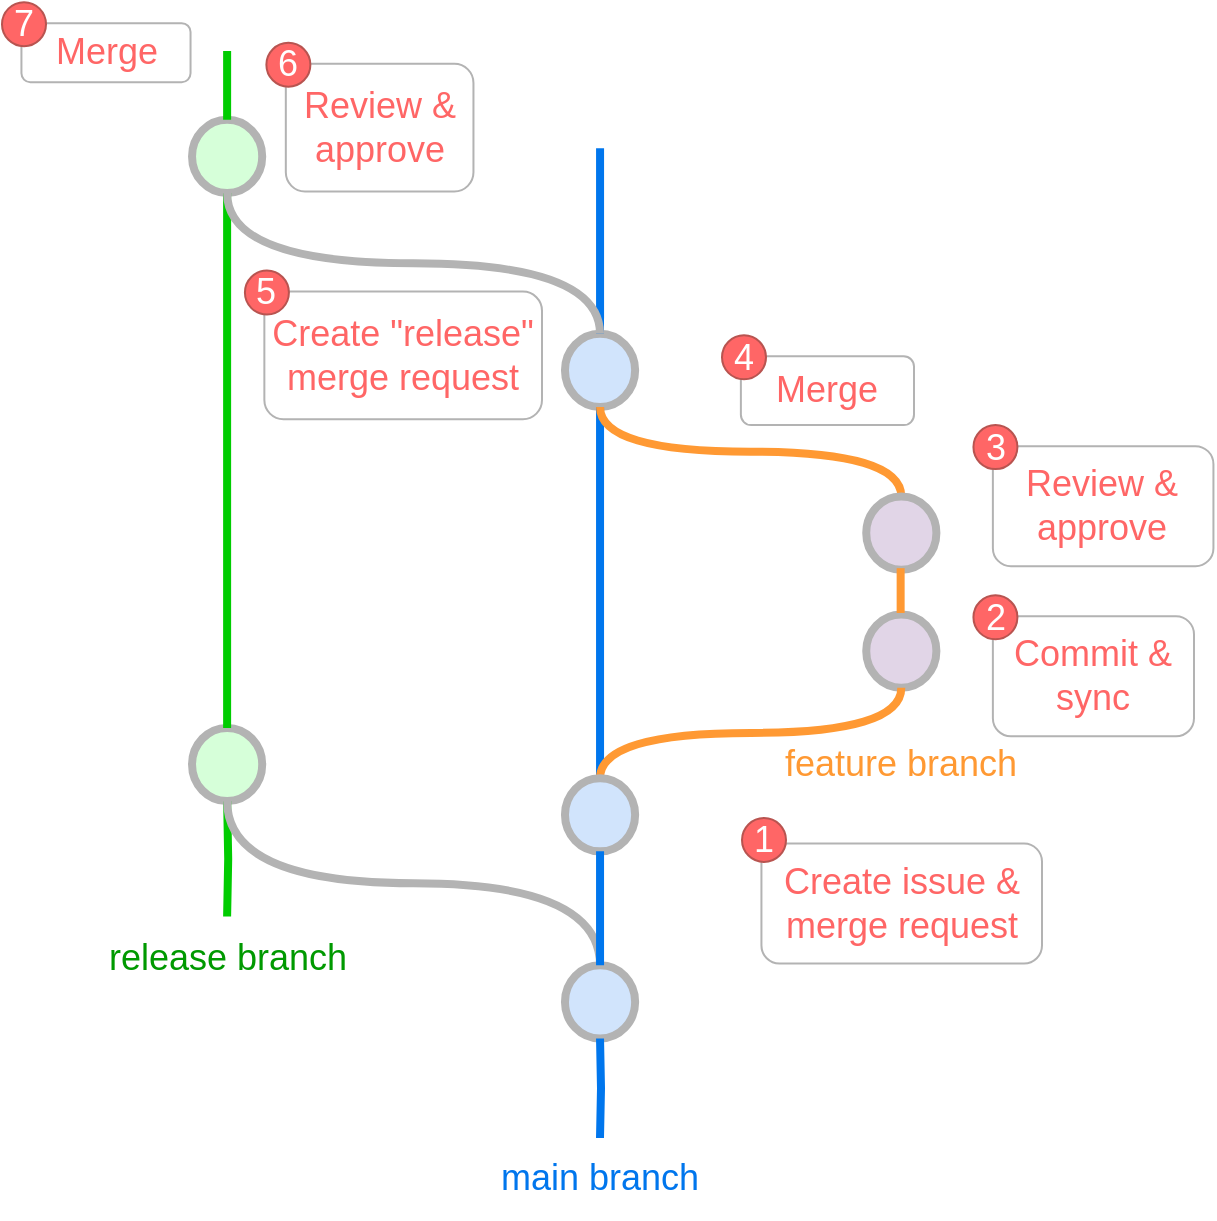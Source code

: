 <mxfile version="16.4.0" type="device"><diagram id="WI9T0HZ2pTsCkuznbFz-" name="Page-1"><mxGraphModel dx="268" dy="810" grid="1" gridSize="10" guides="1" tooltips="1" connect="1" arrows="1" fold="1" page="1" pageScale="1" pageWidth="1169" pageHeight="827" math="0" shadow="0"><root><mxCell id="0"/><mxCell id="1" parent="0"/><mxCell id="-bOPuHLhmok3vP8kMxmB-157" value="" style="verticalLabelPosition=bottom;verticalAlign=top;html=1;strokeWidth=4;shape=mxgraph.flowchart.on-page_reference;plain-blue;gradientColor=none;strokeColor=#B3B3B3;rotation=-90;container=0;fillColor=#D1E4FC;fontSize=18;fontColor=#B3B3B3;" parent="1" vertex="1"><mxGeometry x="1700.732" y="604.407" width="36.585" height="35.085" as="geometry"/></mxCell><mxCell id="-bOPuHLhmok3vP8kMxmB-158" value="" style="verticalLabelPosition=bottom;verticalAlign=top;html=1;strokeWidth=4;shape=mxgraph.flowchart.on-page_reference;plain-blue;gradientColor=none;strokeColor=#B3B3B3;rotation=-90;container=0;fillColor=#D1E4FC;fontSize=18;fontColor=#B3B3B3;" parent="1" vertex="1"><mxGeometry x="1700.732" y="288.644" width="36.585" height="35.085" as="geometry"/></mxCell><mxCell id="-bOPuHLhmok3vP8kMxmB-159" value="" style="edgeStyle=orthogonalEdgeStyle;curved=1;rounded=0;orthogonalLoop=1;jettySize=auto;html=1;endArrow=none;endFill=0;strokeWidth=4;fontFamily=Courier New;fontSize=18;exitX=1;exitY=0.5;exitDx=0;exitDy=0;exitPerimeter=0;strokeColor=#0076ED;" parent="1" source="-bOPuHLhmok3vP8kMxmB-176" target="-bOPuHLhmok3vP8kMxmB-158" edge="1"><mxGeometry x="1254.39" y="347.119" as="geometry"><mxPoint x="1719.024" y="382.203" as="sourcePoint"/></mxGeometry></mxCell><mxCell id="-bOPuHLhmok3vP8kMxmB-160" value="" style="edgeStyle=orthogonalEdgeStyle;curved=1;rounded=0;orthogonalLoop=1;jettySize=auto;html=1;endArrow=none;endFill=0;strokeWidth=4;fontFamily=Courier New;fontSize=18;strokeColor=#0076ED;" parent="1" source="-bOPuHLhmok3vP8kMxmB-158" edge="1"><mxGeometry x="1254.39" y="347.119" as="geometry"><mxPoint x="1719.024" y="195.085" as="targetPoint"/></mxGeometry></mxCell><mxCell id="-bOPuHLhmok3vP8kMxmB-162" value="" style="verticalLabelPosition=bottom;verticalAlign=top;html=1;strokeWidth=4;shape=mxgraph.flowchart.on-page_reference;plain-purple;gradientColor=none;strokeColor=#B3B3B3;rotation=-90;container=0;fontSize=18;fontColor=#B3B3B3;" parent="1" vertex="1"><mxGeometry x="1851.366" y="428.983" width="36.585" height="35.085" as="geometry"/></mxCell><mxCell id="-bOPuHLhmok3vP8kMxmB-163" style="edgeStyle=orthogonalEdgeStyle;curved=1;rounded=0;html=1;entryX=0;entryY=0.5;entryPerimeter=0;endArrow=none;endFill=0;jettySize=auto;orthogonalLoop=1;strokeWidth=4;fontSize=18;exitX=1;exitY=0.5;exitDx=0;exitDy=0;exitPerimeter=0;strokeColor=#FF9933;fontColor=#FF9933;" parent="1" source="-bOPuHLhmok3vP8kMxmB-176" target="-bOPuHLhmok3vP8kMxmB-162" edge="1"><mxGeometry x="1144.634" y="183.39" as="geometry"><mxPoint x="1719.024" y="563.475" as="sourcePoint"/></mxGeometry></mxCell><mxCell id="-bOPuHLhmok3vP8kMxmB-164" style="edgeStyle=orthogonalEdgeStyle;curved=1;rounded=0;html=1;exitX=1;exitY=0.5;exitPerimeter=0;entryX=0;entryY=0.5;entryPerimeter=0;endArrow=none;endFill=0;jettySize=auto;orthogonalLoop=1;strokeWidth=4;fontSize=18;entryDx=0;entryDy=0;strokeColor=#FF9933;" parent="1" source="-bOPuHLhmok3vP8kMxmB-165" target="-bOPuHLhmok3vP8kMxmB-158" edge="1"><mxGeometry x="1277.561" y="198.593" as="geometry"><mxPoint x="1742.195" y="230.169" as="targetPoint"/></mxGeometry></mxCell><mxCell id="-bOPuHLhmok3vP8kMxmB-165" value="" style="verticalLabelPosition=bottom;verticalAlign=top;html=1;strokeWidth=4;shape=mxgraph.flowchart.on-page_reference;plain-purple;gradientColor=none;strokeColor=#B3B3B3;rotation=-90;container=0;fontSize=18;fontColor=#B3B3B3;" parent="1" vertex="1"><mxGeometry x="1851.366" y="370.003" width="36.585" height="35.085" as="geometry"/></mxCell><mxCell id="-bOPuHLhmok3vP8kMxmB-166" style="edgeStyle=orthogonalEdgeStyle;curved=1;rounded=0;html=1;exitX=1;exitY=0.5;exitPerimeter=0;entryX=0;entryY=0.5;entryPerimeter=0;endArrow=none;endFill=0;jettySize=auto;orthogonalLoop=1;strokeWidth=4;fontSize=18;exitDx=0;exitDy=0;strokeColor=#FF9933;" parent="1" edge="1"><mxGeometry x="1313.221" y="197.843" as="geometry"><mxPoint x="1869.319" y="427.483" as="sourcePoint"/><mxPoint x="1869.319" y="405.088" as="targetPoint"/></mxGeometry></mxCell><mxCell id="-bOPuHLhmok3vP8kMxmB-167" value="&lt;font style=&quot;font-size: 18px&quot;&gt;&lt;font style=&quot;font-size: 18px&quot;&gt;feature branch&lt;/font&gt;&lt;br style=&quot;font-size: 18px&quot;&gt;&lt;/font&gt;" style="text;html=1;strokeColor=none;fillColor=none;align=center;verticalAlign=middle;whiteSpace=wrap;overflow=hidden;fontSize=18;fontStyle=0;fontColor=#FF9933;rotation=0;container=0;" parent="1" vertex="1"><mxGeometry x="1796.94" y="480.18" width="145.43" height="46.14" as="geometry"/></mxCell><mxCell id="-bOPuHLhmok3vP8kMxmB-168" value="&lt;font style=&quot;font-size: 18px;&quot;&gt;Tag: 1.0.0&lt;/font&gt;" style="text;html=1;strokeColor=none;fillColor=none;align=center;verticalAlign=middle;whiteSpace=wrap;overflow=hidden;fontSize=18;rotation=0;container=0;fontColor=#FFFFFF;" parent="1" vertex="1"><mxGeometry x="1435" y="518.84" width="97.56" height="37.44" as="geometry"/></mxCell><mxCell id="-bOPuHLhmok3vP8kMxmB-169" value="&lt;font style=&quot;font-size: 18px;&quot;&gt;Tag: 1.1.0&lt;/font&gt;" style="text;html=1;strokeColor=none;fillColor=none;align=center;verticalAlign=middle;whiteSpace=wrap;overflow=hidden;fontSize=18;rotation=0;container=0;fontColor=#FFFFFF;" parent="1" vertex="1"><mxGeometry x="1438.05" y="209.56" width="91.46" height="42.64" as="geometry"/></mxCell><mxCell id="-bOPuHLhmok3vP8kMxmB-170" value="" style="verticalLabelPosition=bottom;verticalAlign=top;html=1;strokeWidth=4;shape=mxgraph.flowchart.on-page_reference;plain-blue;gradientColor=none;strokeColor=#B3B3B3;rotation=-90;container=0;fillColor=#D6FFD9;fontSize=18;" parent="1" vertex="1"><mxGeometry x="1514.268" y="485.713" width="36.585" height="35.085" as="geometry"/></mxCell><mxCell id="-bOPuHLhmok3vP8kMxmB-171" value="" style="verticalLabelPosition=bottom;verticalAlign=top;html=1;strokeWidth=4;shape=mxgraph.flowchart.on-page_reference;plain-blue;gradientColor=none;strokeColor=#B3B3B3;rotation=-90;container=0;fillColor=#D6FFD9;fontSize=18;fontColor=#B3B3B3;" parent="1" vertex="1"><mxGeometry x="1514.268" y="181.645" width="36.585" height="35.085" as="geometry"/></mxCell><mxCell id="-bOPuHLhmok3vP8kMxmB-172" value="" style="edgeStyle=orthogonalEdgeStyle;rounded=0;html=1;jettySize=auto;orthogonalLoop=1;plain-blue;endArrow=none;endFill=0;strokeWidth=4;strokeColor=#00CC00;fontSize=18;" parent="1" source="-bOPuHLhmok3vP8kMxmB-170" target="-bOPuHLhmok3vP8kMxmB-171" edge="1"><mxGeometry x="1532.561" y="526.645" as="geometry"><Array as="points"><mxPoint x="1532.561" y="205.035"/></Array></mxGeometry></mxCell><mxCell id="-bOPuHLhmok3vP8kMxmB-173" value="" style="edgeStyle=orthogonalEdgeStyle;curved=1;rounded=0;orthogonalLoop=1;jettySize=auto;html=1;endArrow=none;endFill=0;strokeWidth=4;fontFamily=Courier New;fontSize=18;strokeColor=#00CC00;" parent="1" source="-bOPuHLhmok3vP8kMxmB-171" edge="1"><mxGeometry x="1067.927" y="191.001" as="geometry"><mxPoint x="1532.561" y="146.56" as="targetPoint"/></mxGeometry></mxCell><mxCell id="-bOPuHLhmok3vP8kMxmB-174" value="" style="edgeStyle=orthogonalEdgeStyle;rounded=0;html=1;jettySize=auto;orthogonalLoop=1;strokeWidth=4;endArrow=none;endFill=0;strokeColor=#00CC00;fontSize=18;" parent="1" target="-bOPuHLhmok3vP8kMxmB-170" edge="1"><mxGeometry x="1532.561" y="643.594" as="geometry"><mxPoint x="1532.561" y="579.272" as="sourcePoint"/></mxGeometry></mxCell><mxCell id="-bOPuHLhmok3vP8kMxmB-175" style="edgeStyle=orthogonalEdgeStyle;curved=1;rounded=0;html=1;endArrow=none;endFill=0;jettySize=auto;orthogonalLoop=1;strokeWidth=4;fontSize=18;entryX=0;entryY=0.5;entryDx=0;entryDy=0;entryPerimeter=0;exitX=1;exitY=0.5;exitDx=0;exitDy=0;exitPerimeter=0;fontColor=#B3B3B3;strokeColor=#B3B3B3;" parent="1" source="-bOPuHLhmok3vP8kMxmB-157" target="-bOPuHLhmok3vP8kMxmB-170" edge="1"><mxGeometry x="1144.634" y="183.39" as="geometry"><mxPoint x="1719.024" y="686.271" as="sourcePoint"/><mxPoint x="1571.463" y="581.017" as="targetPoint"/></mxGeometry></mxCell><mxCell id="-bOPuHLhmok3vP8kMxmB-176" value="" style="verticalLabelPosition=bottom;verticalAlign=top;html=1;strokeWidth=4;shape=mxgraph.flowchart.on-page_reference;plain-blue;gradientColor=none;strokeColor=#B3B3B3;rotation=-90;container=0;fillColor=#D1E4FC;fontSize=18;fontColor=#B3B3B3;" parent="1" vertex="1"><mxGeometry x="1700.732" y="510.847" width="36.585" height="35.085" as="geometry"/></mxCell><mxCell id="-bOPuHLhmok3vP8kMxmB-177" value="" style="edgeStyle=orthogonalEdgeStyle;curved=1;rounded=0;orthogonalLoop=1;jettySize=auto;html=1;endArrow=none;endFill=0;strokeWidth=4;fontFamily=Courier New;fontSize=18;exitX=1;exitY=0.5;exitDx=0;exitDy=0;exitPerimeter=0;entryX=0;entryY=0.5;entryDx=0;entryDy=0;entryPerimeter=0;strokeColor=#0076ED;" parent="1" source="-bOPuHLhmok3vP8kMxmB-157" target="-bOPuHLhmok3vP8kMxmB-176" edge="1"><mxGeometry x="1431.22" y="591.542" as="geometry"><mxPoint x="1895.854" y="766.966" as="sourcePoint"/><mxPoint x="1912.927" y="639.492" as="targetPoint"/></mxGeometry></mxCell><mxCell id="-bOPuHLhmok3vP8kMxmB-179" value="&lt;font style=&quot;font-size: 18px&quot;&gt;release branch&lt;br style=&quot;font-size: 18px&quot;&gt;&lt;/font&gt;" style="text;html=1;strokeColor=none;fillColor=none;align=center;verticalAlign=middle;whiteSpace=wrap;overflow=hidden;fontSize=18;fontStyle=0;fontColor=#009900;rotation=0;container=0;" parent="1" vertex="1"><mxGeometry x="1457.5" y="580" width="150.12" height="40" as="geometry"/></mxCell><mxCell id="-bOPuHLhmok3vP8kMxmB-180" style="edgeStyle=orthogonalEdgeStyle;curved=1;rounded=0;html=1;endArrow=none;endFill=0;jettySize=auto;orthogonalLoop=1;strokeWidth=4;fontSize=18;entryX=0;entryY=0.5;entryDx=0;entryDy=0;entryPerimeter=0;exitX=1;exitY=0.5;exitDx=0;exitDy=0;exitPerimeter=0;fontColor=#B3B3B3;strokeColor=#B3B3B3;" parent="1" source="-bOPuHLhmok3vP8kMxmB-158" target="-bOPuHLhmok3vP8kMxmB-171" edge="1"><mxGeometry x="1175.122" y="-300.195" as="geometry"><mxPoint x="1749.512" y="199.178" as="sourcePoint"/><mxPoint x="1608.049" y="132.517" as="targetPoint"/></mxGeometry></mxCell><mxCell id="-bOPuHLhmok3vP8kMxmB-178" value="&lt;font style=&quot;font-size: 18px&quot;&gt;&lt;font color=&quot;#0076ed&quot; style=&quot;font-size: 18px&quot;&gt;main branch&lt;/font&gt;&lt;br style=&quot;font-size: 18px&quot;&gt;&lt;/font&gt;" style="text;html=1;strokeColor=none;fillColor=none;align=center;verticalAlign=middle;whiteSpace=wrap;overflow=hidden;fontSize=18;fontStyle=0;fontColor=#009900;rotation=0;container=0;" parent="1" vertex="1"><mxGeometry x="1647.25" y="690" width="143.54" height="40" as="geometry"/></mxCell><mxCell id="-bOPuHLhmok3vP8kMxmB-161" value="" style="edgeStyle=orthogonalEdgeStyle;rounded=0;html=1;jettySize=auto;orthogonalLoop=1;strokeWidth=4;endArrow=none;endFill=0;strokeColor=#0076ED;fontSize=18;" parent="1" target="-bOPuHLhmok3vP8kMxmB-157" edge="1"><mxGeometry x="1719.024" y="799.712" as="geometry"><mxPoint x="1719" y="690" as="sourcePoint"/></mxGeometry></mxCell><mxCell id="-9aN_gS3w6yBOFEbKkyr-3" value="&lt;span style=&quot;&quot;&gt;Create issue &amp;amp; merge request&lt;/span&gt;" style="rounded=1;whiteSpace=wrap;html=1;labelBackgroundColor=none;fontSize=18;fontColor=#FF6666;strokeColor=#B3B3B3;fillColor=none;" vertex="1" parent="1"><mxGeometry x="1799.72" y="542.79" width="140.28" height="60" as="geometry"/></mxCell><mxCell id="-9aN_gS3w6yBOFEbKkyr-1" value="1" style="ellipse;whiteSpace=wrap;html=1;aspect=fixed;labelBackgroundColor=none;fontSize=18;strokeColor=#b85450;fillColor=#FF6666;fontColor=#FFFFFF;" vertex="1" parent="1"><mxGeometry x="1790" y="530" width="22" height="22" as="geometry"/></mxCell><mxCell id="-9aN_gS3w6yBOFEbKkyr-4" value="&lt;span style=&quot;&quot;&gt;Commit &amp;amp; sync&lt;/span&gt;" style="rounded=1;whiteSpace=wrap;html=1;labelBackgroundColor=none;fontSize=18;fontColor=#FF6666;strokeColor=#B3B3B3;fillColor=none;" vertex="1" parent="1"><mxGeometry x="1915.44" y="429.16" width="100.56" height="60" as="geometry"/></mxCell><mxCell id="-9aN_gS3w6yBOFEbKkyr-5" value="2" style="ellipse;whiteSpace=wrap;html=1;aspect=fixed;labelBackgroundColor=none;fontSize=18;strokeColor=#b85450;fillColor=#FF6666;fontColor=#FFFFFF;" vertex="1" parent="1"><mxGeometry x="1905.72" y="418.65" width="22" height="22" as="geometry"/></mxCell><mxCell id="-9aN_gS3w6yBOFEbKkyr-6" value="&lt;span style=&quot;&quot;&gt;Review &amp;amp; approve&lt;/span&gt;" style="rounded=1;whiteSpace=wrap;html=1;labelBackgroundColor=none;fontSize=18;fontColor=#FF6666;strokeColor=#B3B3B3;fillColor=none;" vertex="1" parent="1"><mxGeometry x="1915.44" y="344.07" width="110.28" height="60" as="geometry"/></mxCell><mxCell id="-9aN_gS3w6yBOFEbKkyr-7" value="3" style="ellipse;whiteSpace=wrap;html=1;aspect=fixed;labelBackgroundColor=none;fontSize=18;strokeColor=#b85450;fillColor=#FF6666;fontColor=#FFFFFF;" vertex="1" parent="1"><mxGeometry x="1905.72" y="333.56" width="22" height="22" as="geometry"/></mxCell><mxCell id="-9aN_gS3w6yBOFEbKkyr-8" value="&lt;span style=&quot;&quot;&gt;Merge&lt;/span&gt;" style="rounded=1;whiteSpace=wrap;html=1;labelBackgroundColor=none;fontSize=18;fontColor=#FF6666;strokeColor=#B3B3B3;fillColor=none;" vertex="1" parent="1"><mxGeometry x="1789.44" y="299.15" width="86.56" height="34.41" as="geometry"/></mxCell><mxCell id="-9aN_gS3w6yBOFEbKkyr-9" value="4" style="ellipse;whiteSpace=wrap;html=1;aspect=fixed;labelBackgroundColor=none;fontSize=18;strokeColor=#b85450;fillColor=#FF6666;fontColor=#FFFFFF;" vertex="1" parent="1"><mxGeometry x="1780" y="288.64" width="22" height="22" as="geometry"/></mxCell><mxCell id="-9aN_gS3w6yBOFEbKkyr-10" value="&lt;span style=&quot;&quot;&gt;Create &quot;release&quot; merge request&lt;/span&gt;" style="rounded=1;whiteSpace=wrap;html=1;labelBackgroundColor=none;fontSize=18;fontColor=#FF6666;strokeColor=#B3B3B3;fillColor=none;" vertex="1" parent="1"><mxGeometry x="1551.18" y="266.78" width="138.82" height="63.85" as="geometry"/></mxCell><mxCell id="-9aN_gS3w6yBOFEbKkyr-11" value="5" style="ellipse;whiteSpace=wrap;html=1;aspect=fixed;labelBackgroundColor=none;fontSize=18;strokeColor=#b85450;fillColor=#FF6666;fontColor=#FFFFFF;" vertex="1" parent="1"><mxGeometry x="1541.46" y="256.27" width="22" height="22" as="geometry"/></mxCell><mxCell id="-9aN_gS3w6yBOFEbKkyr-12" value="&lt;font&gt;Review &amp;amp; approve&lt;/font&gt;" style="rounded=1;whiteSpace=wrap;html=1;labelBackgroundColor=none;fontSize=18;fontColor=#FF6666;strokeColor=#B3B3B3;fillColor=none;" vertex="1" parent="1"><mxGeometry x="1561.91" y="152.88" width="93.82" height="63.85" as="geometry"/></mxCell><mxCell id="-9aN_gS3w6yBOFEbKkyr-13" value="6" style="ellipse;whiteSpace=wrap;html=1;aspect=fixed;labelBackgroundColor=none;fontSize=18;strokeColor=#b85450;fillColor=#FF6666;fontColor=#FFFFFF;" vertex="1" parent="1"><mxGeometry x="1552.19" y="142.37" width="22" height="22" as="geometry"/></mxCell><mxCell id="-9aN_gS3w6yBOFEbKkyr-15" value="&lt;font color=&quot;#ff6666&quot;&gt;Merge&lt;/font&gt;" style="rounded=1;whiteSpace=wrap;html=1;labelBackgroundColor=none;fontSize=18;fontColor=#FF9933;strokeColor=#B3B3B3;fillColor=none;" vertex="1" parent="1"><mxGeometry x="1429.72" y="132.6" width="84.55" height="29.49" as="geometry"/></mxCell><mxCell id="-9aN_gS3w6yBOFEbKkyr-16" value="7" style="ellipse;whiteSpace=wrap;html=1;aspect=fixed;labelBackgroundColor=none;fontSize=18;strokeColor=#b85450;fillColor=#FF6666;fontColor=#FFFFFF;" vertex="1" parent="1"><mxGeometry x="1420" y="122.09" width="22" height="22" as="geometry"/></mxCell></root></mxGraphModel></diagram></mxfile>